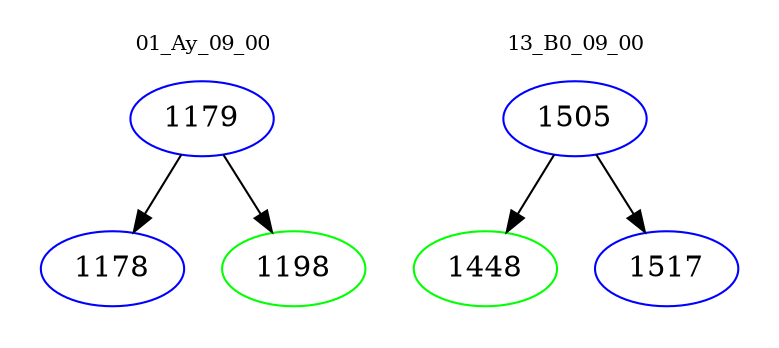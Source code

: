 digraph{
subgraph cluster_0 {
color = white
label = "01_Ay_09_00";
fontsize=10;
T0_1179 [label="1179", color="blue"]
T0_1179 -> T0_1178 [color="black"]
T0_1178 [label="1178", color="blue"]
T0_1179 -> T0_1198 [color="black"]
T0_1198 [label="1198", color="green"]
}
subgraph cluster_1 {
color = white
label = "13_B0_09_00";
fontsize=10;
T1_1505 [label="1505", color="blue"]
T1_1505 -> T1_1448 [color="black"]
T1_1448 [label="1448", color="green"]
T1_1505 -> T1_1517 [color="black"]
T1_1517 [label="1517", color="blue"]
}
}
